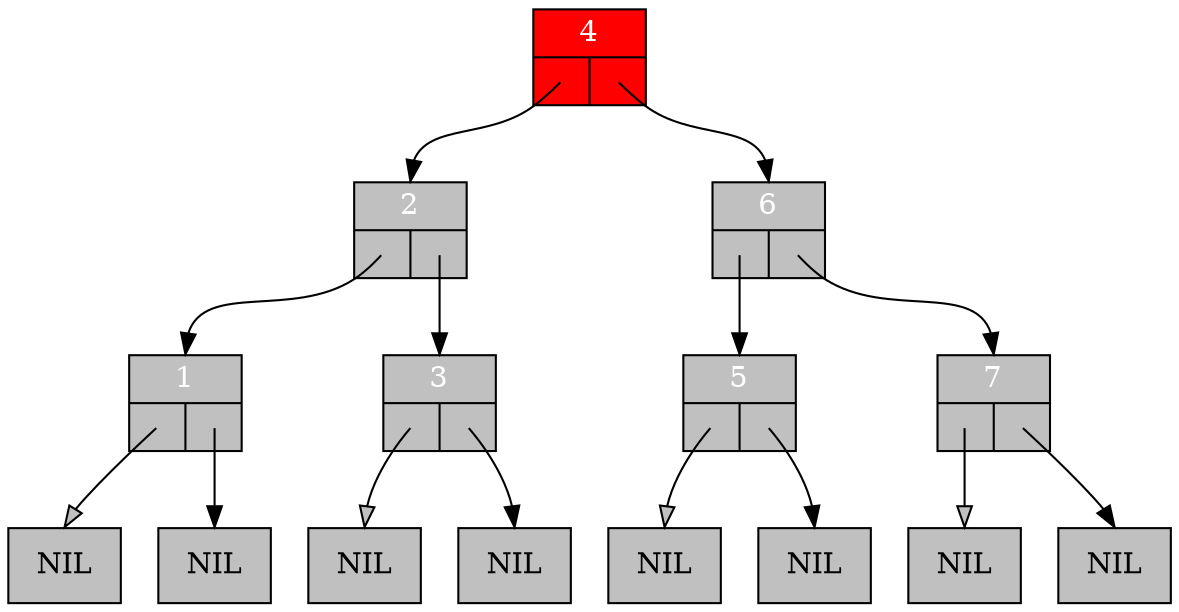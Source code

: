digraph RedBlackTree {
	graph [ranksep=0.5];
	node [shape = record];

	n1 [style=filled, fillcolor=grey, fontcolor=white, label="{1|{<left>|<right>}}"];
	lnil1 [style=filled, fillcolor=grey, label="NIL"];
	n1:left:c -> lnil1:n [fillcolor=grey, headclip=false, tailclip=false]
	rnil1 [style=filled, fillcolor=grey, label="NIL"];
	n1:right:c -> rnil1:n [headclip=false, tailclip=false]
	n2 [style=filled, fillcolor=grey, fontcolor=white, label="{2|{<left>|<right>}}"];
	n2:left:c -> n1:n [headclip=false, tailclip=false]
	n2:right:c -> n3:n [headclip=false, tailclip=false]
	n3 [style=filled, fillcolor=grey, fontcolor=white, label="{3|{<left>|<right>}}"];
	lnil3 [style=filled, fillcolor=grey, label="NIL"];
	n3:left:c -> lnil3:n [fillcolor=grey, headclip=false, tailclip=false]
	rnil3 [style=filled, fillcolor=grey, label="NIL"];
	n3:right:c -> rnil3:n [headclip=false, tailclip=false]
	n4 [style=filled, fillcolor=red, fontcolor=white, label="{4|{<left>|<right>}}"];
	n4:left:c -> n2:n [headclip=false, tailclip=false]
	n4:right:c -> n6:n [headclip=false, tailclip=false]
	n5 [style=filled, fillcolor=grey, fontcolor=white, label="{5|{<left>|<right>}}"];
	lnil5 [style=filled, fillcolor=grey, label="NIL"];
	n5:left:c -> lnil5:n [fillcolor=grey, headclip=false, tailclip=false]
	rnil5 [style=filled, fillcolor=grey, label="NIL"];
	n5:right:c -> rnil5:n [headclip=false, tailclip=false]
	n6 [style=filled, fillcolor=grey, fontcolor=white, label="{6|{<left>|<right>}}"];
	n6:left:c -> n5:n [headclip=false, tailclip=false]
	n6:right:c -> n7:n [headclip=false, tailclip=false]
	n7 [style=filled, fillcolor=grey, fontcolor=white, label="{7|{<left>|<right>}}"];
	lnil7 [style=filled, fillcolor=grey, label="NIL"];
	n7:left:c -> lnil7:n [fillcolor=grey, headclip=false, tailclip=false]
	rnil7 [style=filled, fillcolor=grey, label="NIL"];
	n7:right:c -> rnil7:n [headclip=false, tailclip=false]

}
